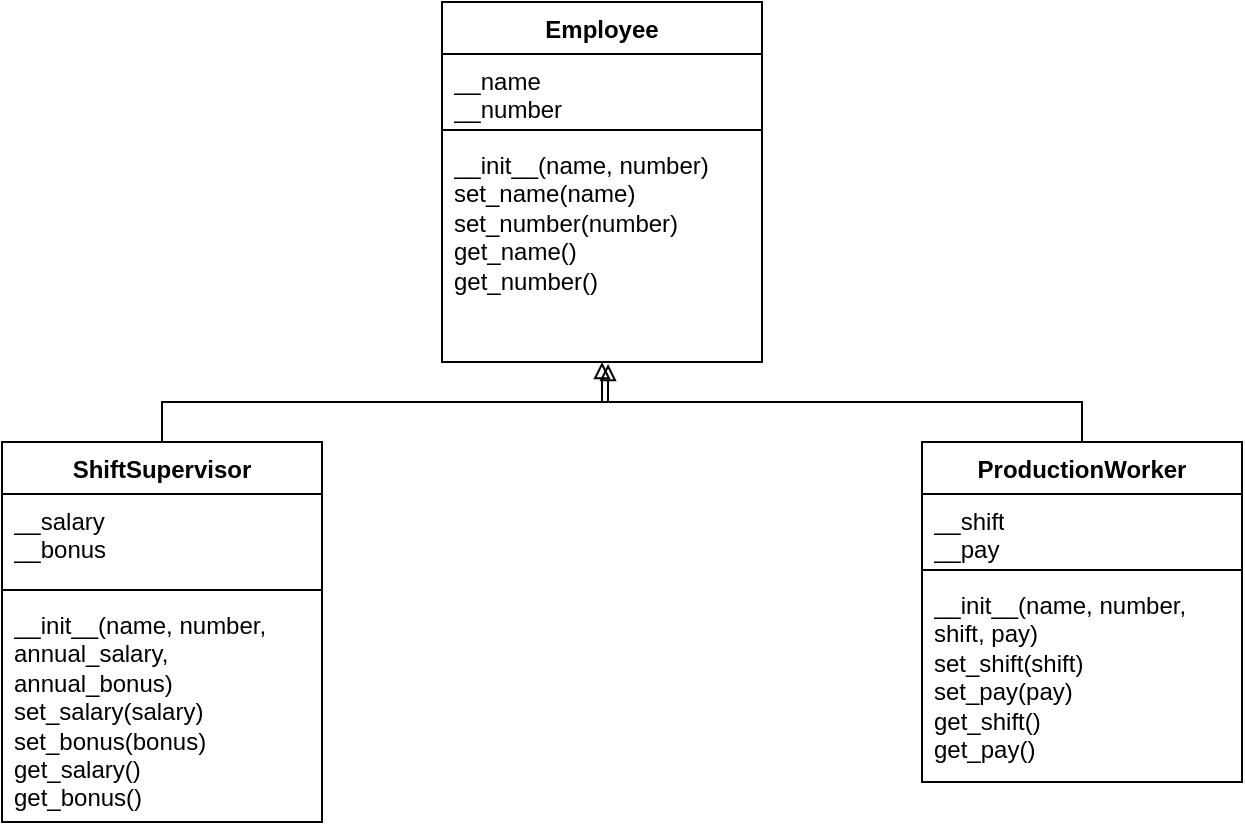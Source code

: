 <mxfile version="24.8.6">
  <diagram name="Page-1" id="X1S5XupDkZqwKni88Q8K">
    <mxGraphModel dx="1434" dy="738" grid="1" gridSize="10" guides="1" tooltips="1" connect="1" arrows="1" fold="1" page="1" pageScale="1" pageWidth="850" pageHeight="1100" math="0" shadow="0">
      <root>
        <mxCell id="0" />
        <mxCell id="1" parent="0" />
        <mxCell id="WMkOf_u9x0Kd-D45ZlgN-1" value="Employee" style="swimlane;fontStyle=1;align=center;verticalAlign=top;childLayout=stackLayout;horizontal=1;startSize=26;horizontalStack=0;resizeParent=1;resizeParentMax=0;resizeLast=0;collapsible=1;marginBottom=0;whiteSpace=wrap;html=1;" vertex="1" parent="1">
          <mxGeometry x="330" y="180" width="160" height="180" as="geometry" />
        </mxCell>
        <mxCell id="WMkOf_u9x0Kd-D45ZlgN-2" value="__name&lt;div&gt;__number&lt;/div&gt;" style="text;strokeColor=none;fillColor=none;align=left;verticalAlign=top;spacingLeft=4;spacingRight=4;overflow=hidden;rotatable=0;points=[[0,0.5],[1,0.5]];portConstraint=eastwest;whiteSpace=wrap;html=1;" vertex="1" parent="WMkOf_u9x0Kd-D45ZlgN-1">
          <mxGeometry y="26" width="160" height="34" as="geometry" />
        </mxCell>
        <mxCell id="WMkOf_u9x0Kd-D45ZlgN-3" value="" style="line;strokeWidth=1;fillColor=none;align=left;verticalAlign=middle;spacingTop=-1;spacingLeft=3;spacingRight=3;rotatable=0;labelPosition=right;points=[];portConstraint=eastwest;strokeColor=inherit;" vertex="1" parent="WMkOf_u9x0Kd-D45ZlgN-1">
          <mxGeometry y="60" width="160" height="8" as="geometry" />
        </mxCell>
        <mxCell id="WMkOf_u9x0Kd-D45ZlgN-4" value="&lt;div&gt;__init__(name, number)&lt;/div&gt;set_name(name)&lt;br&gt;&lt;div&gt;set_number(number)&lt;/div&gt;&lt;div&gt;get_name()&lt;/div&gt;&lt;div&gt;get_number()&lt;/div&gt;" style="text;strokeColor=none;fillColor=none;align=left;verticalAlign=top;spacingLeft=4;spacingRight=4;overflow=hidden;rotatable=0;points=[[0,0.5],[1,0.5]];portConstraint=eastwest;whiteSpace=wrap;html=1;" vertex="1" parent="WMkOf_u9x0Kd-D45ZlgN-1">
          <mxGeometry y="68" width="160" height="112" as="geometry" />
        </mxCell>
        <mxCell id="WMkOf_u9x0Kd-D45ZlgN-5" value="ShiftSupervisor" style="swimlane;fontStyle=1;align=center;verticalAlign=top;childLayout=stackLayout;horizontal=1;startSize=26;horizontalStack=0;resizeParent=1;resizeParentMax=0;resizeLast=0;collapsible=1;marginBottom=0;whiteSpace=wrap;html=1;" vertex="1" parent="1">
          <mxGeometry x="110" y="400" width="160" height="190" as="geometry" />
        </mxCell>
        <mxCell id="WMkOf_u9x0Kd-D45ZlgN-6" value="__salary&lt;div&gt;__bonus&amp;nbsp;&lt;/div&gt;" style="text;strokeColor=none;fillColor=none;align=left;verticalAlign=top;spacingLeft=4;spacingRight=4;overflow=hidden;rotatable=0;points=[[0,0.5],[1,0.5]];portConstraint=eastwest;whiteSpace=wrap;html=1;" vertex="1" parent="WMkOf_u9x0Kd-D45ZlgN-5">
          <mxGeometry y="26" width="160" height="44" as="geometry" />
        </mxCell>
        <mxCell id="WMkOf_u9x0Kd-D45ZlgN-7" value="" style="line;strokeWidth=1;fillColor=none;align=left;verticalAlign=middle;spacingTop=-1;spacingLeft=3;spacingRight=3;rotatable=0;labelPosition=right;points=[];portConstraint=eastwest;strokeColor=inherit;" vertex="1" parent="WMkOf_u9x0Kd-D45ZlgN-5">
          <mxGeometry y="70" width="160" height="8" as="geometry" />
        </mxCell>
        <mxCell id="WMkOf_u9x0Kd-D45ZlgN-8" value="__init__(name, number, annual_salary, annual_bonus)&lt;div&gt;set_salary(salary)&lt;/div&gt;&lt;div&gt;set_bonus(bonus)&lt;/div&gt;&lt;div&gt;get_salary()&lt;/div&gt;&lt;div&gt;get_bonus()&lt;/div&gt;" style="text;strokeColor=none;fillColor=none;align=left;verticalAlign=top;spacingLeft=4;spacingRight=4;overflow=hidden;rotatable=0;points=[[0,0.5],[1,0.5]];portConstraint=eastwest;whiteSpace=wrap;html=1;" vertex="1" parent="WMkOf_u9x0Kd-D45ZlgN-5">
          <mxGeometry y="78" width="160" height="112" as="geometry" />
        </mxCell>
        <mxCell id="WMkOf_u9x0Kd-D45ZlgN-9" style="edgeStyle=orthogonalEdgeStyle;rounded=0;orthogonalLoop=1;jettySize=auto;html=1;entryX=0.519;entryY=1.009;entryDx=0;entryDy=0;entryPerimeter=0;curved=0;endArrow=block;endFill=0;" edge="1" parent="1" source="WMkOf_u9x0Kd-D45ZlgN-5" target="WMkOf_u9x0Kd-D45ZlgN-4">
          <mxGeometry relative="1" as="geometry">
            <Array as="points">
              <mxPoint x="190" y="380" />
              <mxPoint x="413" y="380" />
            </Array>
          </mxGeometry>
        </mxCell>
        <mxCell id="WMkOf_u9x0Kd-D45ZlgN-10" value="ProductionWorker" style="swimlane;fontStyle=1;align=center;verticalAlign=top;childLayout=stackLayout;horizontal=1;startSize=26;horizontalStack=0;resizeParent=1;resizeParentMax=0;resizeLast=0;collapsible=1;marginBottom=0;whiteSpace=wrap;html=1;" vertex="1" parent="1">
          <mxGeometry x="570" y="400" width="160" height="170" as="geometry" />
        </mxCell>
        <mxCell id="WMkOf_u9x0Kd-D45ZlgN-11" value="__shift&lt;div&gt;__pay&lt;/div&gt;" style="text;strokeColor=none;fillColor=none;align=left;verticalAlign=top;spacingLeft=4;spacingRight=4;overflow=hidden;rotatable=0;points=[[0,0.5],[1,0.5]];portConstraint=eastwest;whiteSpace=wrap;html=1;" vertex="1" parent="WMkOf_u9x0Kd-D45ZlgN-10">
          <mxGeometry y="26" width="160" height="34" as="geometry" />
        </mxCell>
        <mxCell id="WMkOf_u9x0Kd-D45ZlgN-12" value="" style="line;strokeWidth=1;fillColor=none;align=left;verticalAlign=middle;spacingTop=-1;spacingLeft=3;spacingRight=3;rotatable=0;labelPosition=right;points=[];portConstraint=eastwest;strokeColor=inherit;" vertex="1" parent="WMkOf_u9x0Kd-D45ZlgN-10">
          <mxGeometry y="60" width="160" height="8" as="geometry" />
        </mxCell>
        <mxCell id="WMkOf_u9x0Kd-D45ZlgN-13" value="__init__(name, number, shift, pay)&lt;div&gt;set_shift(shift)&lt;/div&gt;&lt;div&gt;set_pay(pay)&lt;/div&gt;&lt;div&gt;get_shift()&lt;/div&gt;&lt;div&gt;get_pay()&lt;/div&gt;" style="text;strokeColor=none;fillColor=none;align=left;verticalAlign=top;spacingLeft=4;spacingRight=4;overflow=hidden;rotatable=0;points=[[0,0.5],[1,0.5]];portConstraint=eastwest;whiteSpace=wrap;html=1;" vertex="1" parent="WMkOf_u9x0Kd-D45ZlgN-10">
          <mxGeometry y="68" width="160" height="102" as="geometry" />
        </mxCell>
        <mxCell id="WMkOf_u9x0Kd-D45ZlgN-15" style="edgeStyle=orthogonalEdgeStyle;rounded=0;orthogonalLoop=1;jettySize=auto;html=1;entryX=0.5;entryY=1;entryDx=0;entryDy=0;entryPerimeter=0;endArrow=block;endFill=0;" edge="1" parent="1" source="WMkOf_u9x0Kd-D45ZlgN-10" target="WMkOf_u9x0Kd-D45ZlgN-4">
          <mxGeometry relative="1" as="geometry">
            <Array as="points">
              <mxPoint x="650" y="380" />
              <mxPoint x="410" y="380" />
            </Array>
          </mxGeometry>
        </mxCell>
      </root>
    </mxGraphModel>
  </diagram>
</mxfile>
